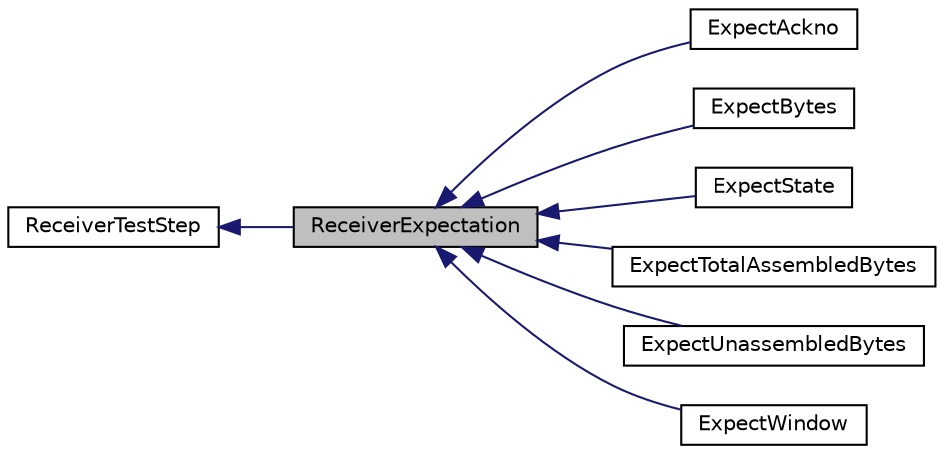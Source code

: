 digraph "ReceiverExpectation"
{
 // LATEX_PDF_SIZE
  edge [fontname="Helvetica",fontsize="10",labelfontname="Helvetica",labelfontsize="10"];
  node [fontname="Helvetica",fontsize="10",shape=record];
  rankdir="LR";
  Node1 [label="ReceiverExpectation",height=0.2,width=0.4,color="black", fillcolor="grey75", style="filled", fontcolor="black",tooltip=" "];
  Node2 -> Node1 [dir="back",color="midnightblue",fontsize="10",style="solid",fontname="Helvetica"];
  Node2 [label="ReceiverTestStep",height=0.2,width=0.4,color="black", fillcolor="white", style="filled",URL="$structReceiverTestStep.html",tooltip=" "];
  Node1 -> Node3 [dir="back",color="midnightblue",fontsize="10",style="solid",fontname="Helvetica"];
  Node3 [label="ExpectAckno",height=0.2,width=0.4,color="black", fillcolor="white", style="filled",URL="$structExpectAckno.html",tooltip=" "];
  Node1 -> Node4 [dir="back",color="midnightblue",fontsize="10",style="solid",fontname="Helvetica"];
  Node4 [label="ExpectBytes",height=0.2,width=0.4,color="black", fillcolor="white", style="filled",URL="$structExpectBytes.html",tooltip=" "];
  Node1 -> Node5 [dir="back",color="midnightblue",fontsize="10",style="solid",fontname="Helvetica"];
  Node5 [label="ExpectState",height=0.2,width=0.4,color="black", fillcolor="white", style="filled",URL="$structExpectState.html",tooltip=" "];
  Node1 -> Node6 [dir="back",color="midnightblue",fontsize="10",style="solid",fontname="Helvetica"];
  Node6 [label="ExpectTotalAssembledBytes",height=0.2,width=0.4,color="black", fillcolor="white", style="filled",URL="$structExpectTotalAssembledBytes.html",tooltip=" "];
  Node1 -> Node7 [dir="back",color="midnightblue",fontsize="10",style="solid",fontname="Helvetica"];
  Node7 [label="ExpectUnassembledBytes",height=0.2,width=0.4,color="black", fillcolor="white", style="filled",URL="$structExpectUnassembledBytes.html",tooltip=" "];
  Node1 -> Node8 [dir="back",color="midnightblue",fontsize="10",style="solid",fontname="Helvetica"];
  Node8 [label="ExpectWindow",height=0.2,width=0.4,color="black", fillcolor="white", style="filled",URL="$structExpectWindow.html",tooltip=" "];
}
